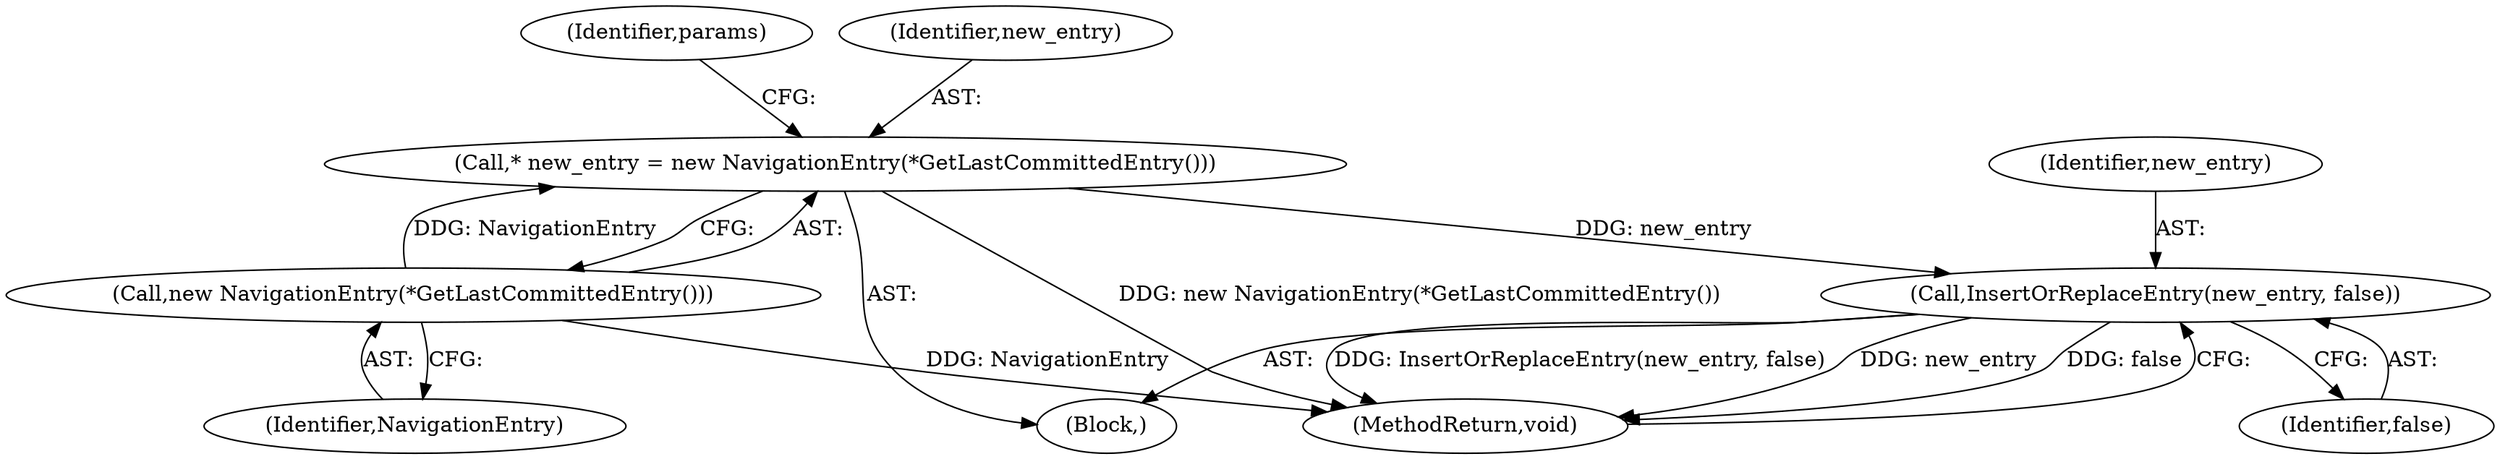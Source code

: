 digraph "0_Chrome_b9e2ecab97a8a7f3cce06951ab92a3eaef559206_0@pointer" {
"1000132" [label="(Call,InsertOrReplaceEntry(new_entry, false))"];
"1000124" [label="(Call,* new_entry = new NavigationEntry(*GetLastCommittedEntry()))"];
"1000126" [label="(Call,new NavigationEntry(*GetLastCommittedEntry()))"];
"1000134" [label="(Identifier,false)"];
"1000130" [label="(Identifier,params)"];
"1000127" [label="(Identifier,NavigationEntry)"];
"1000125" [label="(Identifier,new_entry)"];
"1000124" [label="(Call,* new_entry = new NavigationEntry(*GetLastCommittedEntry()))"];
"1000133" [label="(Identifier,new_entry)"];
"1000102" [label="(Block,)"];
"1000126" [label="(Call,new NavigationEntry(*GetLastCommittedEntry()))"];
"1000132" [label="(Call,InsertOrReplaceEntry(new_entry, false))"];
"1000135" [label="(MethodReturn,void)"];
"1000132" -> "1000102"  [label="AST: "];
"1000132" -> "1000134"  [label="CFG: "];
"1000133" -> "1000132"  [label="AST: "];
"1000134" -> "1000132"  [label="AST: "];
"1000135" -> "1000132"  [label="CFG: "];
"1000132" -> "1000135"  [label="DDG: InsertOrReplaceEntry(new_entry, false)"];
"1000132" -> "1000135"  [label="DDG: new_entry"];
"1000132" -> "1000135"  [label="DDG: false"];
"1000124" -> "1000132"  [label="DDG: new_entry"];
"1000124" -> "1000102"  [label="AST: "];
"1000124" -> "1000126"  [label="CFG: "];
"1000125" -> "1000124"  [label="AST: "];
"1000126" -> "1000124"  [label="AST: "];
"1000130" -> "1000124"  [label="CFG: "];
"1000124" -> "1000135"  [label="DDG: new NavigationEntry(*GetLastCommittedEntry())"];
"1000126" -> "1000124"  [label="DDG: NavigationEntry"];
"1000126" -> "1000127"  [label="CFG: "];
"1000127" -> "1000126"  [label="AST: "];
"1000126" -> "1000135"  [label="DDG: NavigationEntry"];
}
